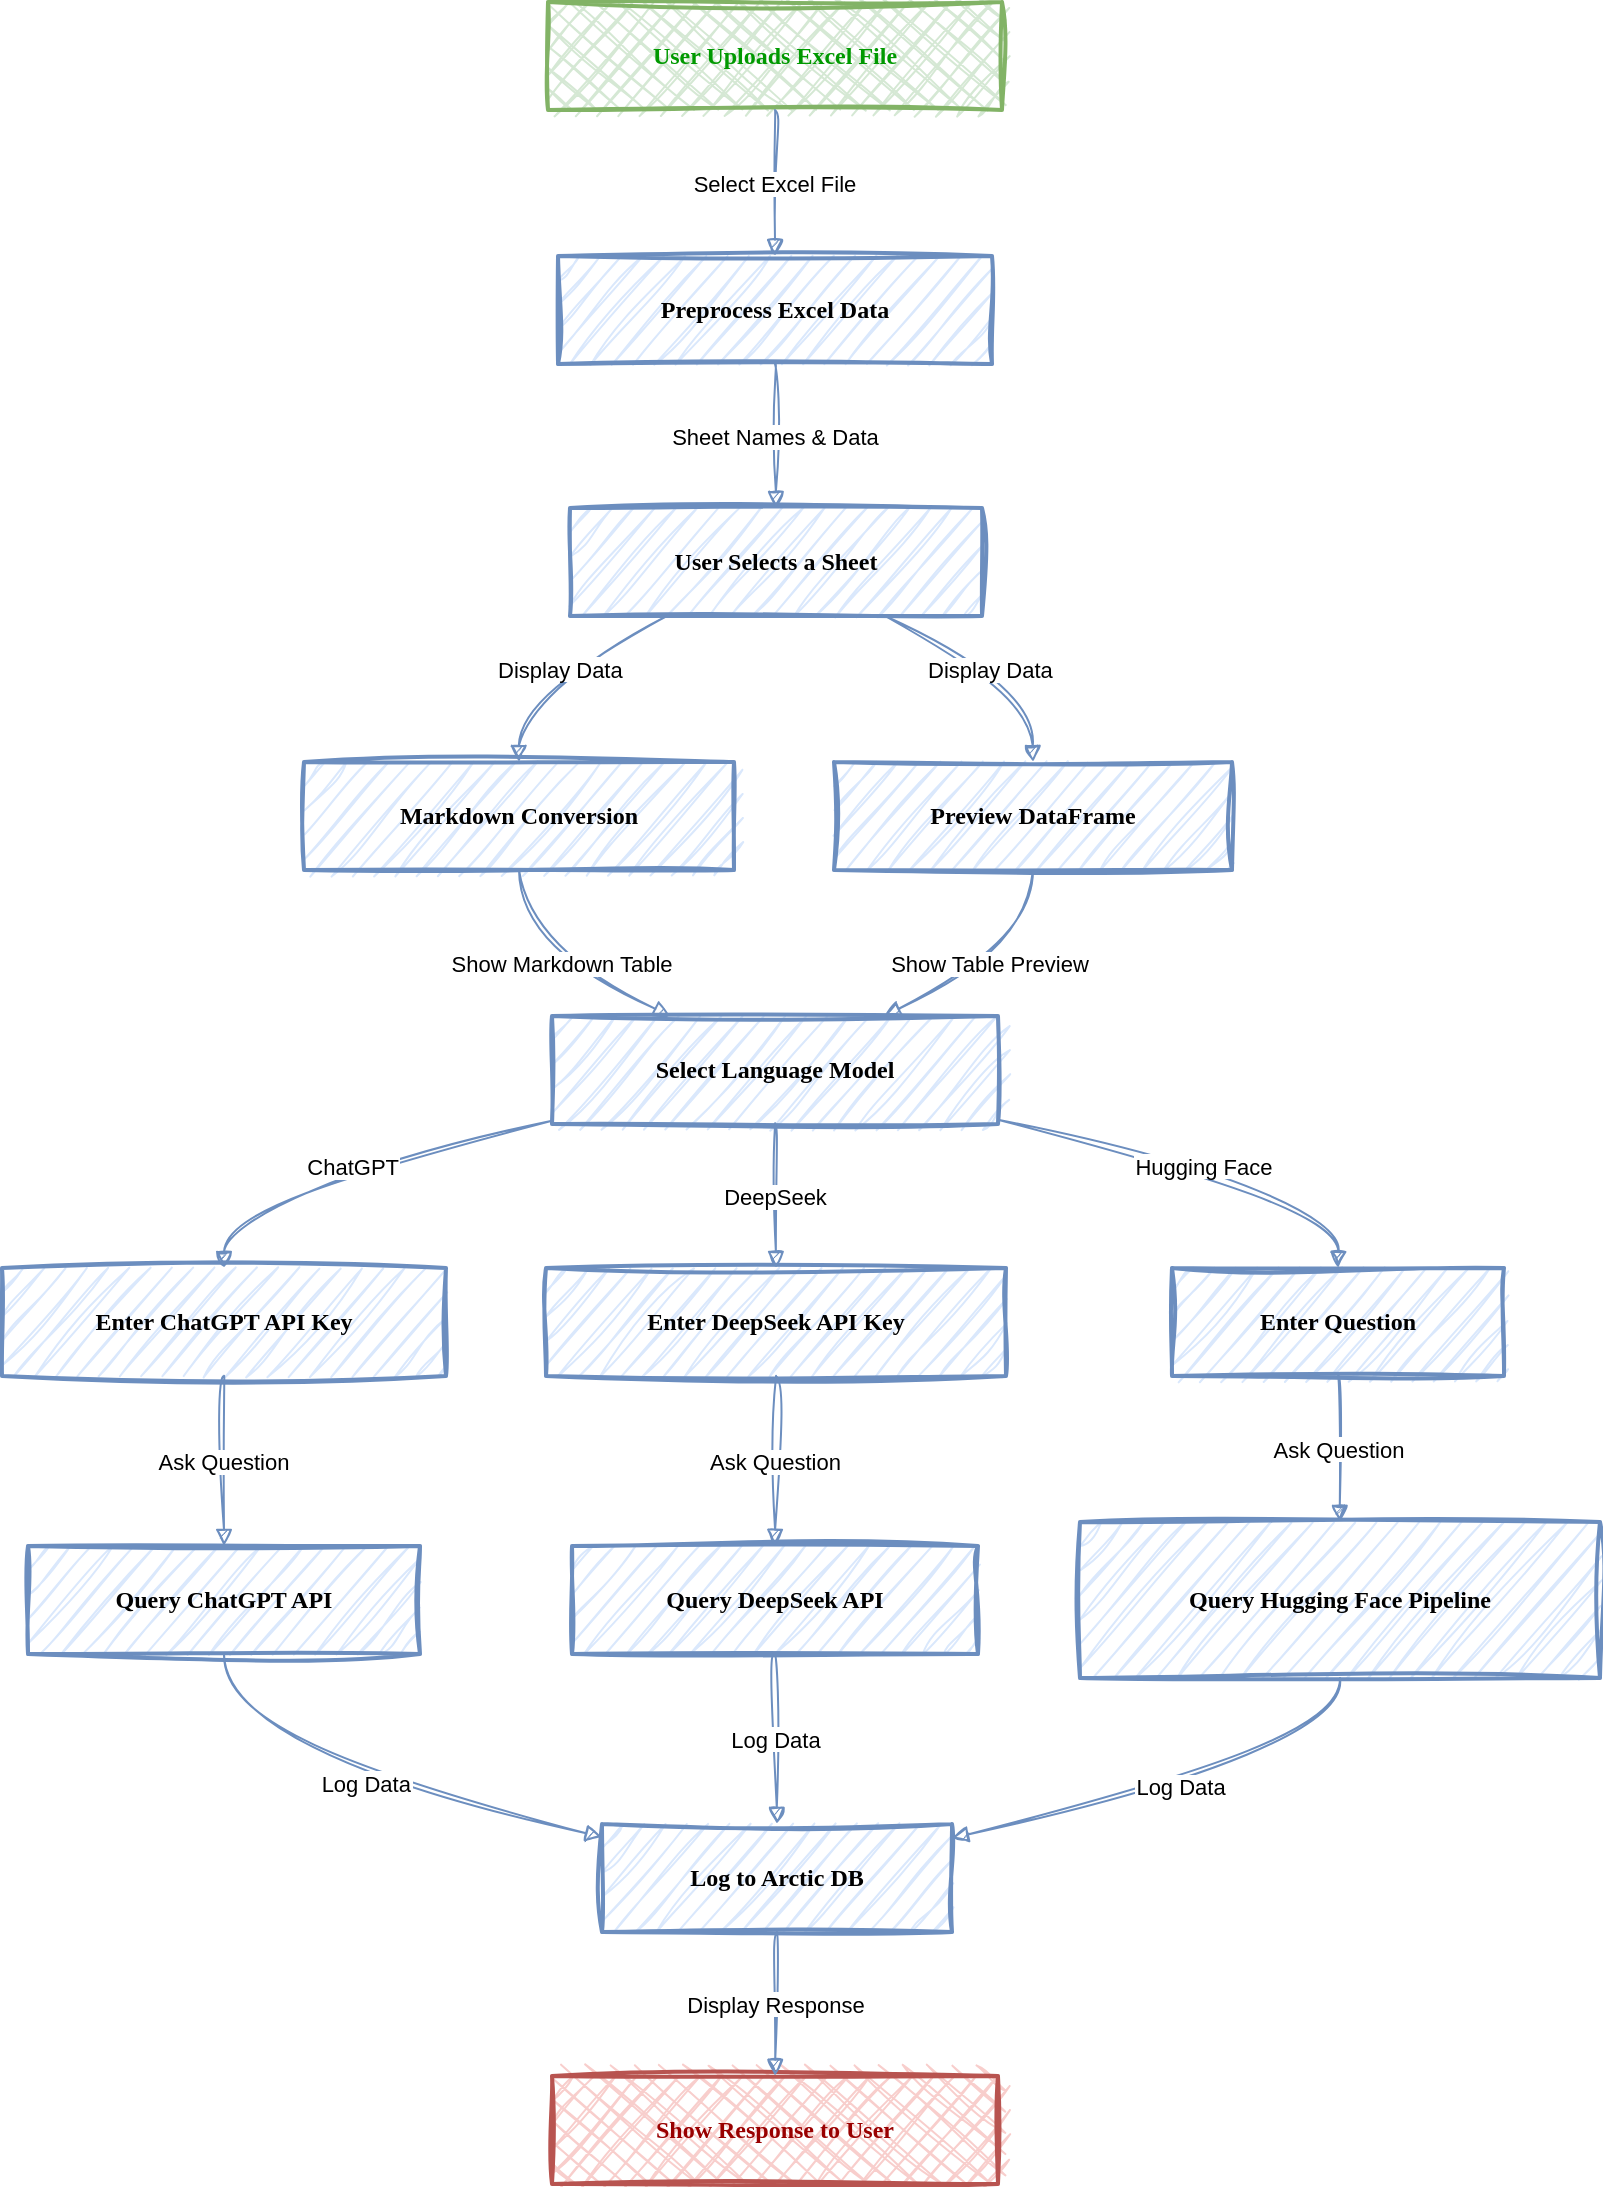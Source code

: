<mxfile version="26.0.9">
  <diagram name="Page-1" id="O9lBKP9u7Q54FbSGoPnZ">
    <mxGraphModel dx="794" dy="446" grid="1" gridSize="10" guides="1" tooltips="1" connect="1" arrows="1" fold="1" page="1" pageScale="1" pageWidth="850" pageHeight="1100" math="0" shadow="0">
      <root>
        <mxCell id="0" />
        <mxCell id="1" parent="0" />
        <mxCell id="o-xXIdqz5q8APjg4sxKs-31" value="User Uploads Excel File" style="whiteSpace=wrap;strokeWidth=2;sketch=1;curveFitting=1;jiggle=2;fillColor=#d5e8d4;strokeColor=#82b366;fillStyle=cross-hatch;fontStyle=1;fontFamily=Merienda;fontSource=https%3A%2F%2Ffonts.googleapis.com%2Fcss%3Ffamily%3DMerienda;fontColor=#009900;" vertex="1" parent="1">
          <mxGeometry x="293" y="130" width="227" height="54" as="geometry" />
        </mxCell>
        <mxCell id="o-xXIdqz5q8APjg4sxKs-32" value="Preprocess Excel Data" style="whiteSpace=wrap;strokeWidth=2;sketch=1;curveFitting=1;jiggle=2;fillColor=#dae8fc;strokeColor=#6c8ebf;fontStyle=1;fontFamily=Merienda;fontSource=https%3A%2F%2Ffonts.googleapis.com%2Fcss%3Ffamily%3DMerienda;" vertex="1" parent="1">
          <mxGeometry x="298" y="257" width="217" height="54" as="geometry" />
        </mxCell>
        <mxCell id="o-xXIdqz5q8APjg4sxKs-33" value="User Selects a Sheet" style="whiteSpace=wrap;strokeWidth=2;sketch=1;curveFitting=1;jiggle=2;fillColor=#dae8fc;strokeColor=#6c8ebf;fontFamily=Merienda;fontSource=https%3A%2F%2Ffonts.googleapis.com%2Fcss%3Ffamily%3DMerienda;fontStyle=1" vertex="1" parent="1">
          <mxGeometry x="304" y="383" width="206" height="54" as="geometry" />
        </mxCell>
        <mxCell id="o-xXIdqz5q8APjg4sxKs-34" value="Markdown Conversion" style="whiteSpace=wrap;strokeWidth=2;sketch=1;curveFitting=1;jiggle=2;fillColor=#dae8fc;strokeColor=#6c8ebf;fontStyle=1;fontFamily=Merienda;fontSource=https%3A%2F%2Ffonts.googleapis.com%2Fcss%3Ffamily%3DMerienda;" vertex="1" parent="1">
          <mxGeometry x="171" y="510" width="215" height="54" as="geometry" />
        </mxCell>
        <mxCell id="o-xXIdqz5q8APjg4sxKs-35" value="Preview DataFrame" style="whiteSpace=wrap;strokeWidth=2;sketch=1;curveFitting=1;jiggle=2;fillColor=#dae8fc;strokeColor=#6c8ebf;fontFamily=Merienda;fontSource=https%3A%2F%2Ffonts.googleapis.com%2Fcss%3Ffamily%3DMerienda;fontStyle=1" vertex="1" parent="1">
          <mxGeometry x="436" y="510" width="199" height="54" as="geometry" />
        </mxCell>
        <mxCell id="o-xXIdqz5q8APjg4sxKs-36" value="Select Language Model" style="whiteSpace=wrap;strokeWidth=2;sketch=1;curveFitting=1;jiggle=2;fillColor=#dae8fc;strokeColor=#6c8ebf;fontStyle=1;fontFamily=Merienda;fontSource=https%3A%2F%2Ffonts.googleapis.com%2Fcss%3Ffamily%3DMerienda;" vertex="1" parent="1">
          <mxGeometry x="295" y="637" width="223" height="54" as="geometry" />
        </mxCell>
        <mxCell id="o-xXIdqz5q8APjg4sxKs-37" value="Enter ChatGPT API Key" style="whiteSpace=wrap;strokeWidth=2;sketch=1;curveFitting=1;jiggle=2;fillColor=#dae8fc;strokeColor=#6c8ebf;fontFamily=Merienda;fontSource=https%3A%2F%2Ffonts.googleapis.com%2Fcss%3Ffamily%3DMerienda;fontStyle=1" vertex="1" parent="1">
          <mxGeometry x="20" y="763" width="222" height="54" as="geometry" />
        </mxCell>
        <mxCell id="o-xXIdqz5q8APjg4sxKs-38" value="Enter DeepSeek API Key" style="whiteSpace=wrap;strokeWidth=2;sketch=1;curveFitting=1;jiggle=2;fillColor=#dae8fc;strokeColor=#6c8ebf;fontStyle=1;fontFamily=Merienda;fontSource=https%3A%2F%2Ffonts.googleapis.com%2Fcss%3Ffamily%3DMerienda;" vertex="1" parent="1">
          <mxGeometry x="292" y="763" width="230" height="54" as="geometry" />
        </mxCell>
        <mxCell id="o-xXIdqz5q8APjg4sxKs-39" value="Enter Question" style="whiteSpace=wrap;strokeWidth=2;sketch=1;curveFitting=1;jiggle=2;fillColor=#dae8fc;strokeColor=#6c8ebf;fontFamily=Merienda;fontSource=https%3A%2F%2Ffonts.googleapis.com%2Fcss%3Ffamily%3DMerienda;fontStyle=1" vertex="1" parent="1">
          <mxGeometry x="605" y="763" width="166" height="54" as="geometry" />
        </mxCell>
        <mxCell id="o-xXIdqz5q8APjg4sxKs-40" value="Query ChatGPT API" style="whiteSpace=wrap;strokeWidth=2;sketch=1;curveFitting=1;jiggle=2;fillColor=#dae8fc;strokeColor=#6c8ebf;fontStyle=1;fontFamily=Merienda;fontSource=https%3A%2F%2Ffonts.googleapis.com%2Fcss%3Ffamily%3DMerienda;" vertex="1" parent="1">
          <mxGeometry x="33" y="902" width="196" height="54" as="geometry" />
        </mxCell>
        <mxCell id="o-xXIdqz5q8APjg4sxKs-41" value="Query DeepSeek API" style="whiteSpace=wrap;strokeWidth=2;sketch=1;curveFitting=1;jiggle=2;fillColor=#dae8fc;strokeColor=#6c8ebf;fontStyle=1;fontFamily=Merienda;fontSource=https%3A%2F%2Ffonts.googleapis.com%2Fcss%3Ffamily%3DMerienda;" vertex="1" parent="1">
          <mxGeometry x="305" y="902" width="203" height="54" as="geometry" />
        </mxCell>
        <mxCell id="o-xXIdqz5q8APjg4sxKs-42" value="Query Hugging Face Pipeline" style="whiteSpace=wrap;strokeWidth=2;sketch=1;curveFitting=1;jiggle=2;fillColor=#dae8fc;strokeColor=#6c8ebf;fontFamily=Merienda;fontSource=https%3A%2F%2Ffonts.googleapis.com%2Fcss%3Ffamily%3DMerienda;fontStyle=1" vertex="1" parent="1">
          <mxGeometry x="559" y="890" width="260" height="78" as="geometry" />
        </mxCell>
        <mxCell id="o-xXIdqz5q8APjg4sxKs-43" value="Log to Arctic DB" style="whiteSpace=wrap;strokeWidth=2;sketch=1;curveFitting=1;jiggle=2;fillColor=#dae8fc;strokeColor=#6c8ebf;fontFamily=Merienda;fontSource=https%3A%2F%2Ffonts.googleapis.com%2Fcss%3Ffamily%3DMerienda;fontStyle=1" vertex="1" parent="1">
          <mxGeometry x="320" y="1041" width="175" height="54" as="geometry" />
        </mxCell>
        <mxCell id="o-xXIdqz5q8APjg4sxKs-44" value="Show Response to User" style="whiteSpace=wrap;strokeWidth=2;sketch=1;curveFitting=1;jiggle=2;fillColor=#f8cecc;strokeColor=#b85450;fontStyle=1;fontFamily=Merienda;fontSource=https%3A%2F%2Ffonts.googleapis.com%2Fcss%3Ffamily%3DMerienda;fillStyle=cross-hatch;fontColor=#990000;" vertex="1" parent="1">
          <mxGeometry x="295" y="1167" width="223" height="54" as="geometry" />
        </mxCell>
        <mxCell id="o-xXIdqz5q8APjg4sxKs-45" value="Select Excel File" style="curved=1;startArrow=none;endArrow=block;exitX=0.5;exitY=1;entryX=0.5;entryY=-0.01;rounded=0;sketch=1;curveFitting=1;jiggle=2;fillColor=#dae8fc;strokeColor=#6c8ebf;" edge="1" parent="1" source="o-xXIdqz5q8APjg4sxKs-31" target="o-xXIdqz5q8APjg4sxKs-32">
          <mxGeometry relative="1" as="geometry">
            <Array as="points" />
          </mxGeometry>
        </mxCell>
        <mxCell id="o-xXIdqz5q8APjg4sxKs-46" value="Sheet Names &amp; Data" style="curved=1;startArrow=none;endArrow=block;exitX=0.5;exitY=0.99;entryX=0.5;entryY=0.01;rounded=0;sketch=1;curveFitting=1;jiggle=2;fillColor=#dae8fc;strokeColor=#6c8ebf;" edge="1" parent="1" source="o-xXIdqz5q8APjg4sxKs-32" target="o-xXIdqz5q8APjg4sxKs-33">
          <mxGeometry relative="1" as="geometry">
            <Array as="points" />
          </mxGeometry>
        </mxCell>
        <mxCell id="o-xXIdqz5q8APjg4sxKs-47" value="Display Data" style="curved=1;startArrow=none;endArrow=block;exitX=0.23;exitY=1.01;entryX=0.5;entryY=0;rounded=0;sketch=1;curveFitting=1;jiggle=2;fillColor=#dae8fc;strokeColor=#6c8ebf;" edge="1" parent="1" source="o-xXIdqz5q8APjg4sxKs-33" target="o-xXIdqz5q8APjg4sxKs-34">
          <mxGeometry relative="1" as="geometry">
            <Array as="points">
              <mxPoint x="278" y="474" />
            </Array>
          </mxGeometry>
        </mxCell>
        <mxCell id="o-xXIdqz5q8APjg4sxKs-48" value="Display Data" style="curved=1;startArrow=none;endArrow=block;exitX=0.77;exitY=1.01;entryX=0.5;entryY=0;rounded=0;sketch=1;curveFitting=1;jiggle=2;fillColor=#dae8fc;strokeColor=#6c8ebf;" edge="1" parent="1" source="o-xXIdqz5q8APjg4sxKs-33" target="o-xXIdqz5q8APjg4sxKs-35">
          <mxGeometry relative="1" as="geometry">
            <Array as="points">
              <mxPoint x="535" y="474" />
            </Array>
          </mxGeometry>
        </mxCell>
        <mxCell id="o-xXIdqz5q8APjg4sxKs-49" value="Show Markdown Table" style="curved=1;startArrow=none;endArrow=block;exitX=0.5;exitY=1;entryX=0.26;entryY=-0.01;rounded=0;sketch=1;curveFitting=1;jiggle=2;fillColor=#dae8fc;strokeColor=#6c8ebf;" edge="1" parent="1" source="o-xXIdqz5q8APjg4sxKs-34" target="o-xXIdqz5q8APjg4sxKs-36">
          <mxGeometry relative="1" as="geometry">
            <Array as="points">
              <mxPoint x="278" y="600" />
            </Array>
          </mxGeometry>
        </mxCell>
        <mxCell id="o-xXIdqz5q8APjg4sxKs-50" value="Show Table Preview" style="curved=1;startArrow=none;endArrow=block;exitX=0.5;exitY=1;entryX=0.75;entryY=-0.01;rounded=0;sketch=1;curveFitting=1;jiggle=2;fillColor=#dae8fc;strokeColor=#6c8ebf;" edge="1" parent="1" source="o-xXIdqz5q8APjg4sxKs-35" target="o-xXIdqz5q8APjg4sxKs-36">
          <mxGeometry relative="1" as="geometry">
            <Array as="points">
              <mxPoint x="535" y="600" />
            </Array>
          </mxGeometry>
        </mxCell>
        <mxCell id="o-xXIdqz5q8APjg4sxKs-51" value="ChatGPT" style="curved=1;startArrow=none;endArrow=block;exitX=0;exitY=0.97;entryX=0.5;entryY=0.01;rounded=0;sketch=1;curveFitting=1;jiggle=2;fillColor=#dae8fc;strokeColor=#6c8ebf;" edge="1" parent="1" source="o-xXIdqz5q8APjg4sxKs-36" target="o-xXIdqz5q8APjg4sxKs-37">
          <mxGeometry relative="1" as="geometry">
            <Array as="points">
              <mxPoint x="131" y="727" />
            </Array>
          </mxGeometry>
        </mxCell>
        <mxCell id="o-xXIdqz5q8APjg4sxKs-52" value="DeepSeek" style="curved=1;startArrow=none;endArrow=block;exitX=0.5;exitY=0.99;entryX=0.5;entryY=0.01;rounded=0;sketch=1;curveFitting=1;jiggle=2;fillColor=#dae8fc;strokeColor=#6c8ebf;" edge="1" parent="1" source="o-xXIdqz5q8APjg4sxKs-36" target="o-xXIdqz5q8APjg4sxKs-38">
          <mxGeometry relative="1" as="geometry">
            <Array as="points" />
          </mxGeometry>
        </mxCell>
        <mxCell id="o-xXIdqz5q8APjg4sxKs-53" value="Hugging Face" style="curved=1;startArrow=none;endArrow=block;exitX=1;exitY=0.96;entryX=0.5;entryY=0.01;rounded=0;sketch=1;curveFitting=1;jiggle=2;fillColor=#dae8fc;strokeColor=#6c8ebf;" edge="1" parent="1" source="o-xXIdqz5q8APjg4sxKs-36" target="o-xXIdqz5q8APjg4sxKs-39">
          <mxGeometry relative="1" as="geometry">
            <Array as="points">
              <mxPoint x="689" y="727" />
            </Array>
          </mxGeometry>
        </mxCell>
        <mxCell id="o-xXIdqz5q8APjg4sxKs-54" value="Ask Question" style="curved=1;startArrow=none;endArrow=block;exitX=0.5;exitY=1.01;entryX=0.5;entryY=0;rounded=0;sketch=1;curveFitting=1;jiggle=2;fillColor=#dae8fc;strokeColor=#6c8ebf;" edge="1" parent="1" source="o-xXIdqz5q8APjg4sxKs-37" target="o-xXIdqz5q8APjg4sxKs-40">
          <mxGeometry relative="1" as="geometry">
            <Array as="points" />
          </mxGeometry>
        </mxCell>
        <mxCell id="o-xXIdqz5q8APjg4sxKs-55" value="Ask Question" style="curved=1;startArrow=none;endArrow=block;exitX=0.5;exitY=1.01;entryX=0.5;entryY=0;rounded=0;sketch=1;curveFitting=1;jiggle=2;fillColor=#dae8fc;strokeColor=#6c8ebf;" edge="1" parent="1" source="o-xXIdqz5q8APjg4sxKs-38" target="o-xXIdqz5q8APjg4sxKs-41">
          <mxGeometry relative="1" as="geometry">
            <Array as="points" />
          </mxGeometry>
        </mxCell>
        <mxCell id="o-xXIdqz5q8APjg4sxKs-56" value="Ask Question" style="curved=1;startArrow=none;endArrow=block;exitX=0.5;exitY=1.01;entryX=0.5;entryY=0;rounded=0;sketch=1;curveFitting=1;jiggle=2;fillColor=#dae8fc;strokeColor=#6c8ebf;" edge="1" parent="1" source="o-xXIdqz5q8APjg4sxKs-39" target="o-xXIdqz5q8APjg4sxKs-42">
          <mxGeometry relative="1" as="geometry">
            <Array as="points" />
          </mxGeometry>
        </mxCell>
        <mxCell id="o-xXIdqz5q8APjg4sxKs-57" value="Log Data" style="curved=1;startArrow=none;endArrow=block;exitX=0.5;exitY=1;entryX=0;entryY=0.12;rounded=0;sketch=1;curveFitting=1;jiggle=2;fillColor=#dae8fc;strokeColor=#6c8ebf;" edge="1" parent="1" source="o-xXIdqz5q8APjg4sxKs-40" target="o-xXIdqz5q8APjg4sxKs-43">
          <mxGeometry relative="1" as="geometry">
            <Array as="points">
              <mxPoint x="131" y="1004" />
            </Array>
          </mxGeometry>
        </mxCell>
        <mxCell id="o-xXIdqz5q8APjg4sxKs-58" value="Log Data" style="curved=1;startArrow=none;endArrow=block;exitX=0.5;exitY=1;entryX=0.5;entryY=-0.01;rounded=0;sketch=1;curveFitting=1;jiggle=2;fillColor=#dae8fc;strokeColor=#6c8ebf;" edge="1" parent="1" source="o-xXIdqz5q8APjg4sxKs-41" target="o-xXIdqz5q8APjg4sxKs-43">
          <mxGeometry relative="1" as="geometry">
            <Array as="points" />
          </mxGeometry>
        </mxCell>
        <mxCell id="o-xXIdqz5q8APjg4sxKs-59" value="Log Data" style="curved=1;startArrow=none;endArrow=block;exitX=0.5;exitY=1;entryX=1;entryY=0.13;rounded=0;sketch=1;curveFitting=1;jiggle=2;fillColor=#dae8fc;strokeColor=#6c8ebf;" edge="1" parent="1" source="o-xXIdqz5q8APjg4sxKs-42" target="o-xXIdqz5q8APjg4sxKs-43">
          <mxGeometry relative="1" as="geometry">
            <Array as="points">
              <mxPoint x="689" y="1004" />
            </Array>
          </mxGeometry>
        </mxCell>
        <mxCell id="o-xXIdqz5q8APjg4sxKs-60" value="Display Response" style="curved=1;startArrow=none;endArrow=block;exitX=0.5;exitY=0.99;entryX=0.5;entryY=0.01;rounded=0;sketch=1;curveFitting=1;jiggle=2;fillColor=#dae8fc;strokeColor=#6c8ebf;" edge="1" parent="1" source="o-xXIdqz5q8APjg4sxKs-43" target="o-xXIdqz5q8APjg4sxKs-44">
          <mxGeometry relative="1" as="geometry">
            <Array as="points" />
          </mxGeometry>
        </mxCell>
      </root>
    </mxGraphModel>
  </diagram>
</mxfile>
